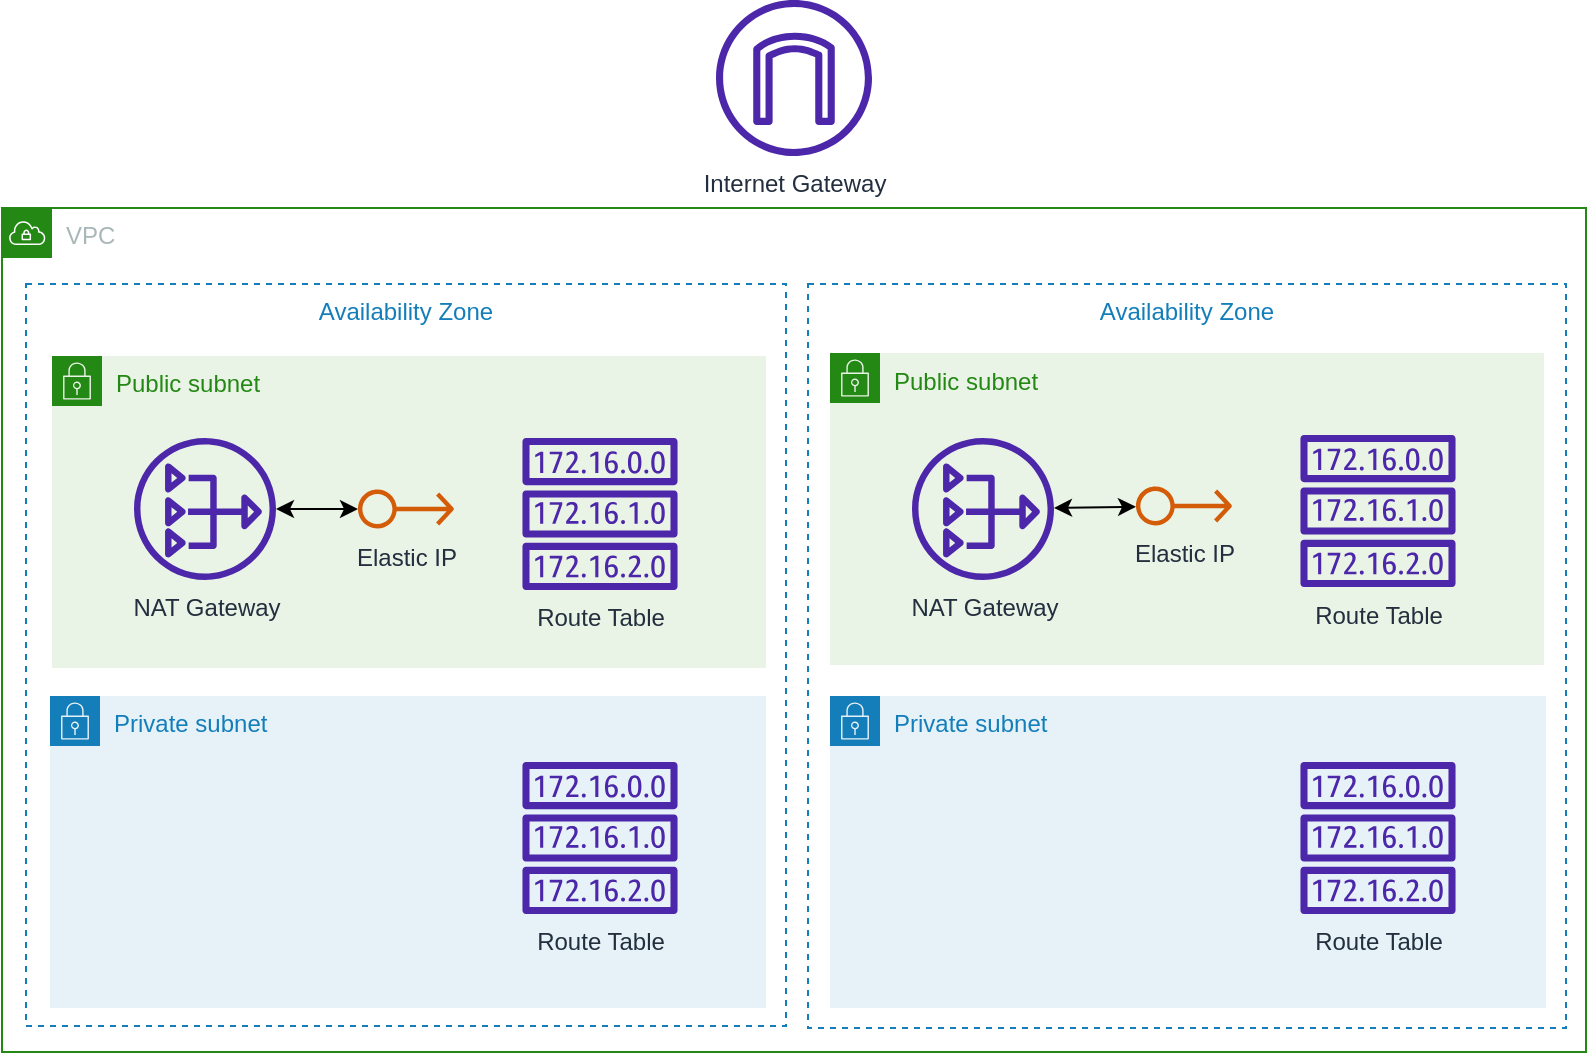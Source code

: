 <mxfile>
    <diagram id="a3V-xNV26TGNaV7ljNGS" name="Page-1">
        <mxGraphModel dx="1914" dy="2014" grid="0" gridSize="10" guides="1" tooltips="1" connect="1" arrows="1" fold="1" page="0" pageScale="1" pageWidth="827" pageHeight="1169" background="#ffffff" math="0" shadow="0">
            <root>
                <mxCell id="0"/>
                <mxCell id="1" parent="0"/>
                <mxCell id="2" value="VPC" style="points=[[0,0],[0.25,0],[0.5,0],[0.75,0],[1,0],[1,0.25],[1,0.5],[1,0.75],[1,1],[0.75,1],[0.5,1],[0.25,1],[0,1],[0,0.75],[0,0.5],[0,0.25]];outlineConnect=0;gradientColor=none;html=1;whiteSpace=wrap;fontSize=12;fontStyle=0;container=1;pointerEvents=0;collapsible=0;recursiveResize=0;shape=mxgraph.aws4.group;grIcon=mxgraph.aws4.group_vpc;strokeColor=#248814;fillColor=none;verticalAlign=top;align=left;spacingLeft=30;fontColor=#AAB7B8;dashed=0;" vertex="1" parent="1">
                    <mxGeometry x="-126" y="-773" width="792" height="422" as="geometry"/>
                </mxCell>
                <mxCell id="17" value="Availability Zone" style="fillColor=none;strokeColor=#147EBA;dashed=1;verticalAlign=top;fontStyle=0;fontColor=#147EBA;" vertex="1" parent="2">
                    <mxGeometry x="12" y="38" width="380" height="371" as="geometry"/>
                </mxCell>
                <mxCell id="10" value="Public subnet" style="points=[[0,0],[0.25,0],[0.5,0],[0.75,0],[1,0],[1,0.25],[1,0.5],[1,0.75],[1,1],[0.75,1],[0.5,1],[0.25,1],[0,1],[0,0.75],[0,0.5],[0,0.25]];outlineConnect=0;gradientColor=none;html=1;whiteSpace=wrap;fontSize=12;fontStyle=0;container=1;pointerEvents=0;collapsible=0;recursiveResize=0;shape=mxgraph.aws4.group;grIcon=mxgraph.aws4.group_security_group;grStroke=0;strokeColor=#248814;fillColor=#E9F3E6;verticalAlign=top;align=left;spacingLeft=30;fontColor=#248814;dashed=0;" vertex="1" parent="2">
                    <mxGeometry x="25" y="74" width="357" height="156" as="geometry"/>
                </mxCell>
                <mxCell id="4" value="Elastic IP" style="sketch=0;outlineConnect=0;fontColor=#232F3E;gradientColor=none;fillColor=#D45B07;strokeColor=none;dashed=0;verticalLabelPosition=bottom;verticalAlign=top;align=center;html=1;fontSize=12;fontStyle=0;aspect=fixed;pointerEvents=1;shape=mxgraph.aws4.elastic_ip_address;" vertex="1" parent="10">
                    <mxGeometry x="153" y="66.5" width="48" height="20" as="geometry"/>
                </mxCell>
                <mxCell id="16" value="Route Table" style="sketch=0;outlineConnect=0;fontColor=#232F3E;gradientColor=none;fillColor=#4D27AA;strokeColor=none;dashed=0;verticalLabelPosition=bottom;verticalAlign=top;align=center;html=1;fontSize=12;fontStyle=0;aspect=fixed;pointerEvents=1;shape=mxgraph.aws4.route_table;" vertex="1" parent="10">
                    <mxGeometry x="235" y="41" width="78" height="76" as="geometry"/>
                </mxCell>
                <mxCell id="7" value="NAT Gateway" style="sketch=0;outlineConnect=0;fontColor=#232F3E;gradientColor=none;fillColor=#4D27AA;strokeColor=none;dashed=0;verticalLabelPosition=bottom;verticalAlign=top;align=center;html=1;fontSize=12;fontStyle=0;aspect=fixed;pointerEvents=1;shape=mxgraph.aws4.nat_gateway;" vertex="1" parent="2">
                    <mxGeometry x="66" y="115" width="71" height="71" as="geometry"/>
                </mxCell>
                <mxCell id="20" style="edgeStyle=none;html=1;strokeColor=#000000;startArrow=classic;startFill=1;" edge="1" parent="2" source="4" target="7">
                    <mxGeometry relative="1" as="geometry"/>
                </mxCell>
                <mxCell id="18" value="Availability Zone" style="fillColor=none;strokeColor=#147EBA;dashed=1;verticalAlign=top;fontStyle=0;fontColor=#147EBA;" vertex="1" parent="2">
                    <mxGeometry x="403" y="38" width="379" height="372" as="geometry"/>
                </mxCell>
                <mxCell id="8" value="Private subnet" style="points=[[0,0],[0.25,0],[0.5,0],[0.75,0],[1,0],[1,0.25],[1,0.5],[1,0.75],[1,1],[0.75,1],[0.5,1],[0.25,1],[0,1],[0,0.75],[0,0.5],[0,0.25]];outlineConnect=0;gradientColor=none;html=1;whiteSpace=wrap;fontSize=12;fontStyle=0;container=1;pointerEvents=0;collapsible=0;recursiveResize=0;shape=mxgraph.aws4.group;grIcon=mxgraph.aws4.group_security_group;grStroke=0;strokeColor=#147EBA;fillColor=#E6F2F8;verticalAlign=top;align=left;spacingLeft=30;fontColor=#147EBA;dashed=0;" vertex="1" parent="2">
                    <mxGeometry x="24" y="244" width="358" height="156" as="geometry"/>
                </mxCell>
                <mxCell id="12" value="Route Table" style="sketch=0;outlineConnect=0;fontColor=#232F3E;gradientColor=none;fillColor=#4D27AA;strokeColor=none;dashed=0;verticalLabelPosition=bottom;verticalAlign=top;align=center;html=1;fontSize=12;fontStyle=0;aspect=fixed;pointerEvents=1;shape=mxgraph.aws4.route_table;" vertex="1" parent="8">
                    <mxGeometry x="236" y="33" width="78" height="76" as="geometry"/>
                </mxCell>
                <mxCell id="37" value="Public subnet" style="points=[[0,0],[0.25,0],[0.5,0],[0.75,0],[1,0],[1,0.25],[1,0.5],[1,0.75],[1,1],[0.75,1],[0.5,1],[0.25,1],[0,1],[0,0.75],[0,0.5],[0,0.25]];outlineConnect=0;gradientColor=none;html=1;whiteSpace=wrap;fontSize=12;fontStyle=0;container=1;pointerEvents=0;collapsible=0;recursiveResize=0;shape=mxgraph.aws4.group;grIcon=mxgraph.aws4.group_security_group;grStroke=0;strokeColor=#248814;fillColor=#E9F3E6;verticalAlign=top;align=left;spacingLeft=30;fontColor=#248814;dashed=0;" vertex="1" parent="2">
                    <mxGeometry x="414" y="72.5" width="357" height="156" as="geometry"/>
                </mxCell>
                <mxCell id="38" value="Elastic IP" style="sketch=0;outlineConnect=0;fontColor=#232F3E;gradientColor=none;fillColor=#D45B07;strokeColor=none;dashed=0;verticalLabelPosition=bottom;verticalAlign=top;align=center;html=1;fontSize=12;fontStyle=0;aspect=fixed;pointerEvents=1;shape=mxgraph.aws4.elastic_ip_address;" vertex="1" parent="37">
                    <mxGeometry x="153" y="66.5" width="48" height="20" as="geometry"/>
                </mxCell>
                <mxCell id="39" value="Route Table" style="sketch=0;outlineConnect=0;fontColor=#232F3E;gradientColor=none;fillColor=#4D27AA;strokeColor=none;dashed=0;verticalLabelPosition=bottom;verticalAlign=top;align=center;html=1;fontSize=12;fontStyle=0;aspect=fixed;pointerEvents=1;shape=mxgraph.aws4.route_table;" vertex="1" parent="37">
                    <mxGeometry x="235" y="41" width="78" height="76" as="geometry"/>
                </mxCell>
                <mxCell id="42" value="Private subnet" style="points=[[0,0],[0.25,0],[0.5,0],[0.75,0],[1,0],[1,0.25],[1,0.5],[1,0.75],[1,1],[0.75,1],[0.5,1],[0.25,1],[0,1],[0,0.75],[0,0.5],[0,0.25]];outlineConnect=0;gradientColor=none;html=1;whiteSpace=wrap;fontSize=12;fontStyle=0;container=1;pointerEvents=0;collapsible=0;recursiveResize=0;shape=mxgraph.aws4.group;grIcon=mxgraph.aws4.group_security_group;grStroke=0;strokeColor=#147EBA;fillColor=#E6F2F8;verticalAlign=top;align=left;spacingLeft=30;fontColor=#147EBA;dashed=0;" vertex="1" parent="2">
                    <mxGeometry x="414" y="244" width="358" height="156" as="geometry"/>
                </mxCell>
                <mxCell id="43" value="Route Table" style="sketch=0;outlineConnect=0;fontColor=#232F3E;gradientColor=none;fillColor=#4D27AA;strokeColor=none;dashed=0;verticalLabelPosition=bottom;verticalAlign=top;align=center;html=1;fontSize=12;fontStyle=0;aspect=fixed;pointerEvents=1;shape=mxgraph.aws4.route_table;" vertex="1" parent="42">
                    <mxGeometry x="235" y="33" width="78" height="76" as="geometry"/>
                </mxCell>
                <mxCell id="3" value="Internet Gateway" style="sketch=0;outlineConnect=0;fontColor=#232F3E;gradientColor=none;fillColor=#4D27AA;strokeColor=none;dashed=0;verticalLabelPosition=bottom;verticalAlign=top;align=center;html=1;fontSize=12;fontStyle=0;aspect=fixed;pointerEvents=1;shape=mxgraph.aws4.internet_gateway;" vertex="1" parent="1">
                    <mxGeometry x="231" y="-877" width="78" height="78" as="geometry"/>
                </mxCell>
                <mxCell id="40" value="NAT Gateway" style="sketch=0;outlineConnect=0;fontColor=#232F3E;gradientColor=none;fillColor=#4D27AA;strokeColor=none;dashed=0;verticalLabelPosition=bottom;verticalAlign=top;align=center;html=1;fontSize=12;fontStyle=0;aspect=fixed;pointerEvents=1;shape=mxgraph.aws4.nat_gateway;" vertex="1" parent="1">
                    <mxGeometry x="329" y="-658" width="71" height="71" as="geometry"/>
                </mxCell>
                <mxCell id="41" style="edgeStyle=none;html=1;strokeColor=#000000;startArrow=classic;startFill=1;" edge="1" parent="1" source="38" target="40">
                    <mxGeometry relative="1" as="geometry"/>
                </mxCell>
            </root>
        </mxGraphModel>
    </diagram>
</mxfile>